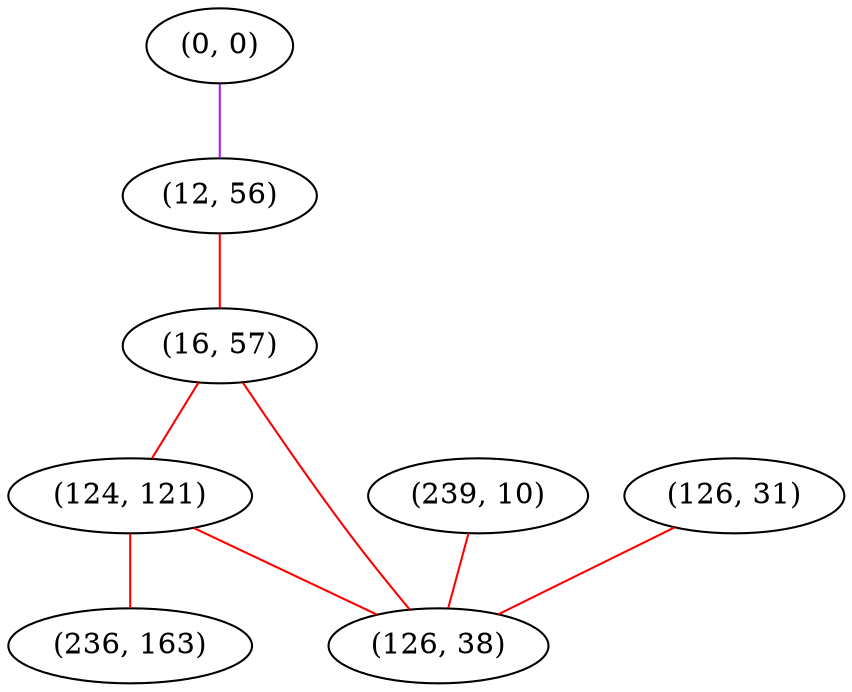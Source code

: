graph "" {
"(0, 0)";
"(239, 10)";
"(12, 56)";
"(126, 31)";
"(16, 57)";
"(124, 121)";
"(236, 163)";
"(126, 38)";
"(0, 0)" -- "(12, 56)"  [color=purple, key=0, weight=4];
"(239, 10)" -- "(126, 38)"  [color=red, key=0, weight=1];
"(12, 56)" -- "(16, 57)"  [color=red, key=0, weight=1];
"(126, 31)" -- "(126, 38)"  [color=red, key=0, weight=1];
"(16, 57)" -- "(126, 38)"  [color=red, key=0, weight=1];
"(16, 57)" -- "(124, 121)"  [color=red, key=0, weight=1];
"(124, 121)" -- "(236, 163)"  [color=red, key=0, weight=1];
"(124, 121)" -- "(126, 38)"  [color=red, key=0, weight=1];
}
